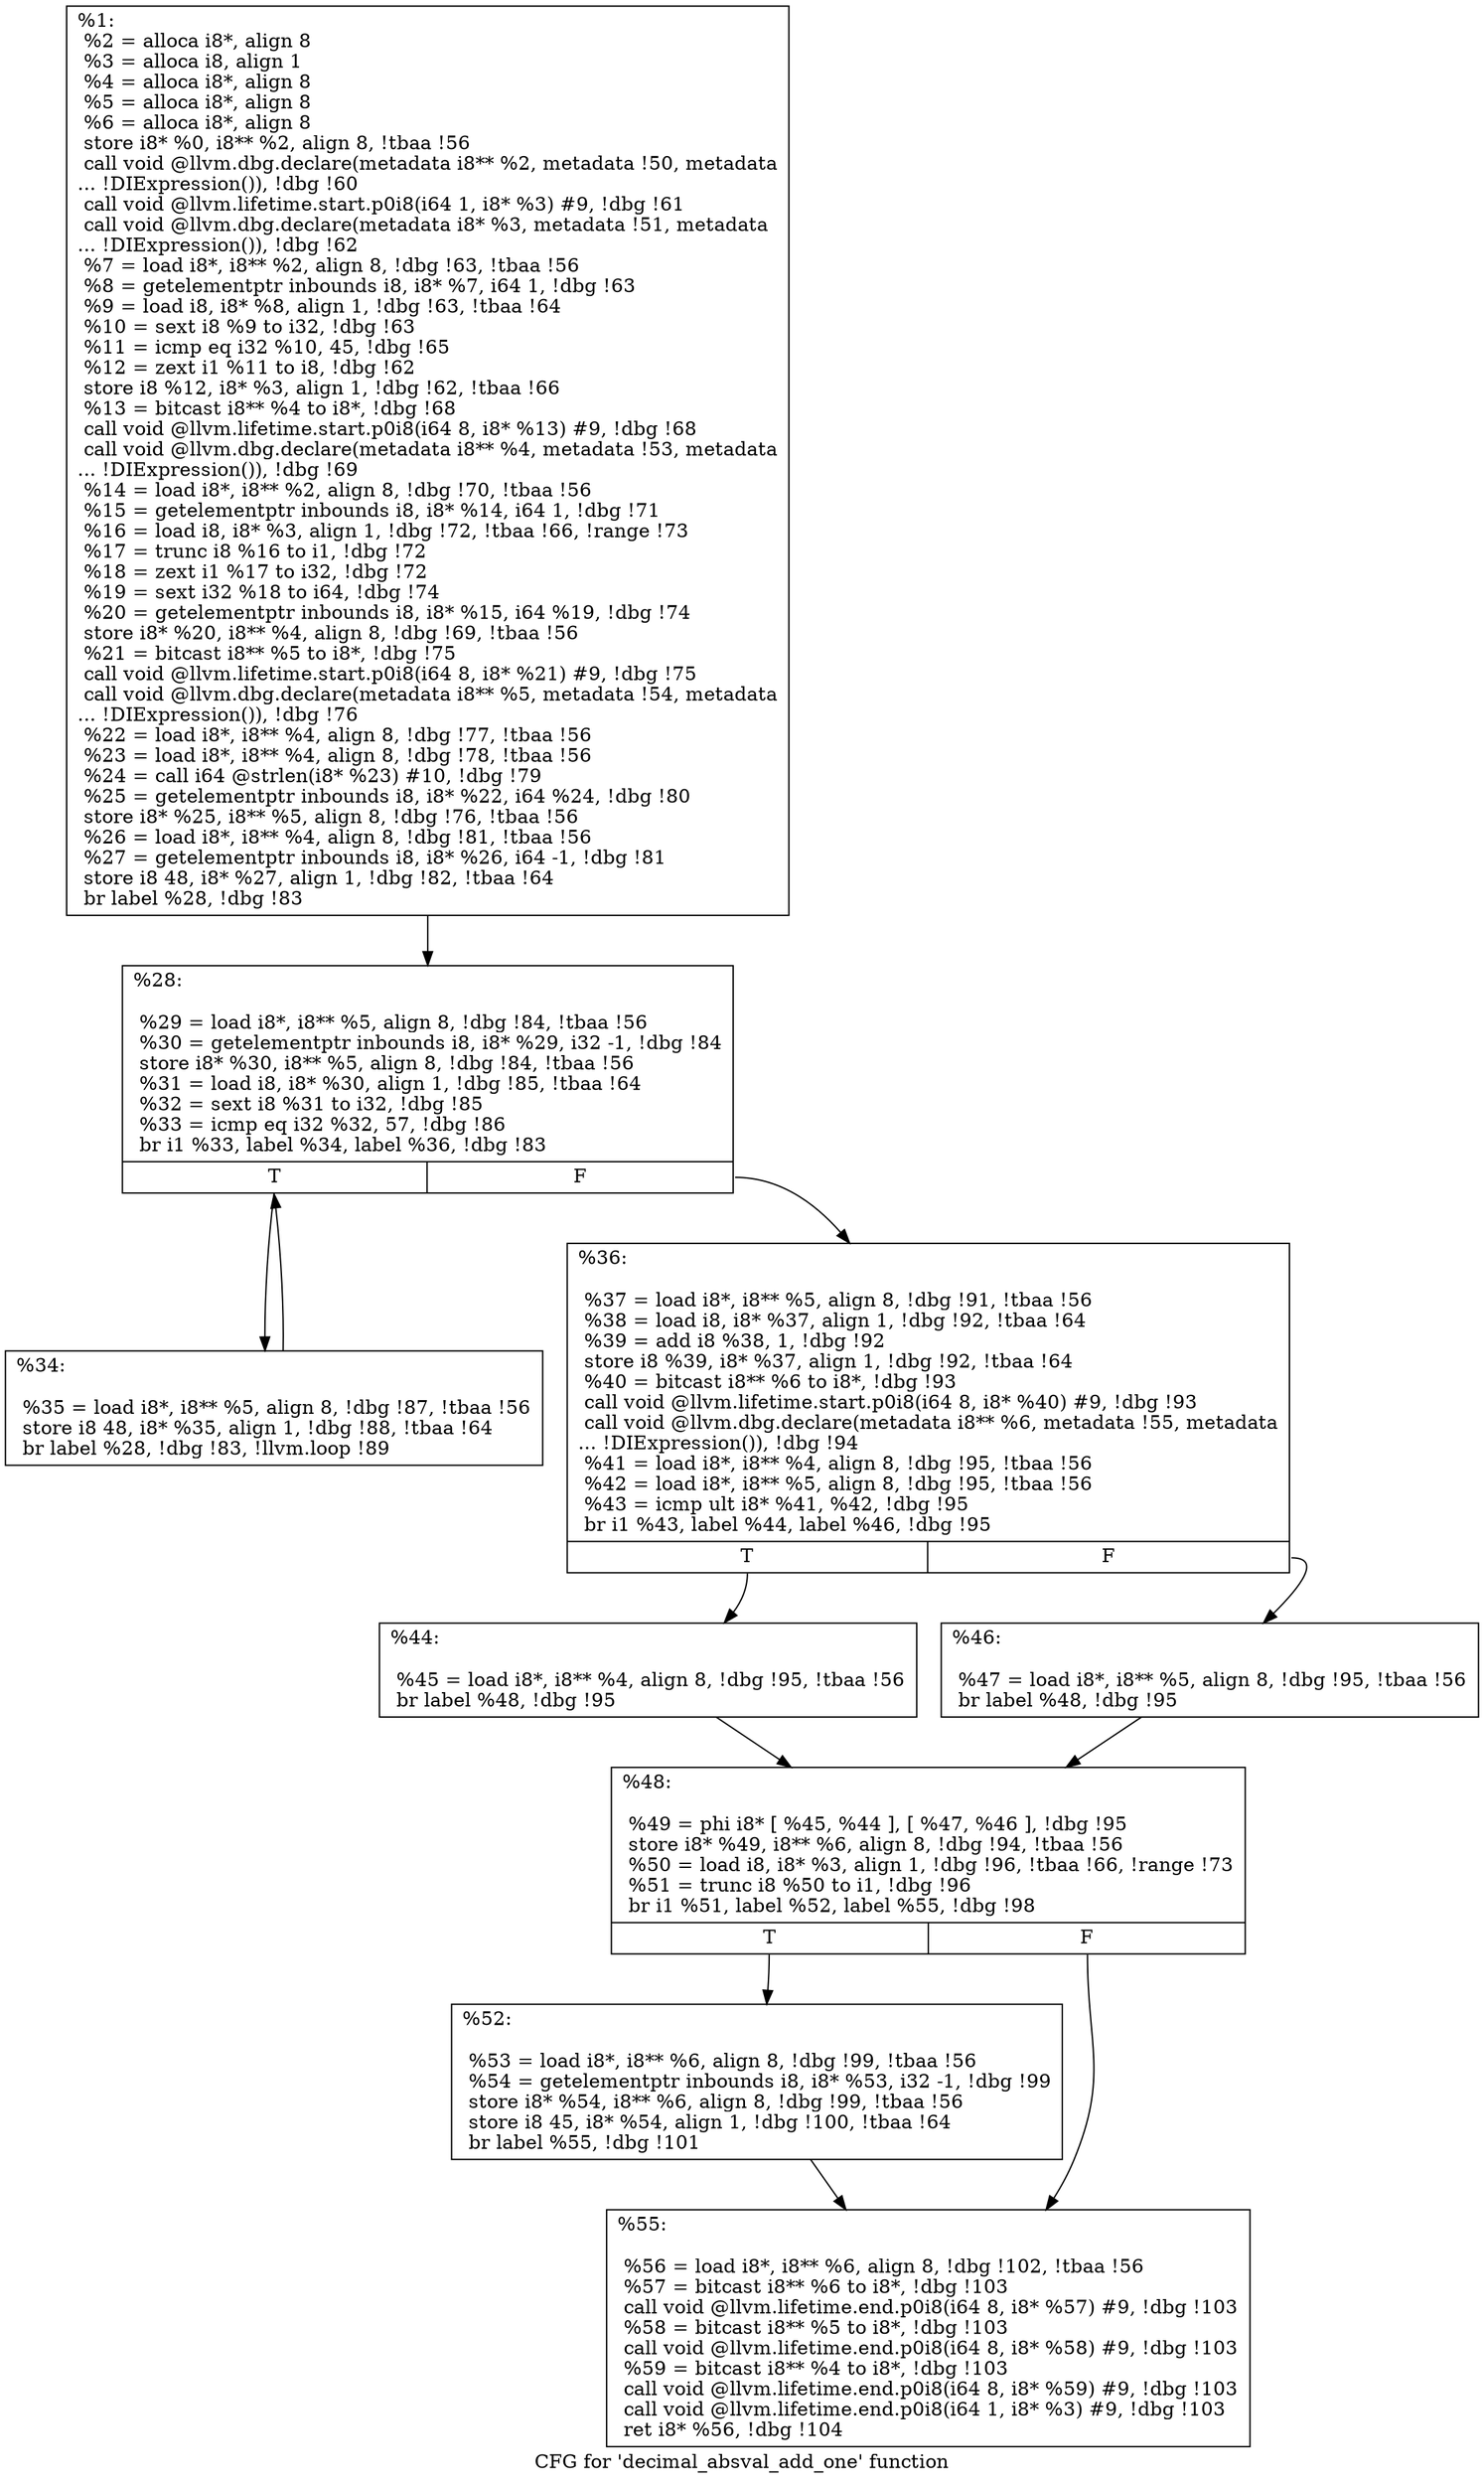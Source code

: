digraph "CFG for 'decimal_absval_add_one' function" {
	label="CFG for 'decimal_absval_add_one' function";

	Node0x195d2a0 [shape=record,label="{%1:\l  %2 = alloca i8*, align 8\l  %3 = alloca i8, align 1\l  %4 = alloca i8*, align 8\l  %5 = alloca i8*, align 8\l  %6 = alloca i8*, align 8\l  store i8* %0, i8** %2, align 8, !tbaa !56\l  call void @llvm.dbg.declare(metadata i8** %2, metadata !50, metadata\l... !DIExpression()), !dbg !60\l  call void @llvm.lifetime.start.p0i8(i64 1, i8* %3) #9, !dbg !61\l  call void @llvm.dbg.declare(metadata i8* %3, metadata !51, metadata\l... !DIExpression()), !dbg !62\l  %7 = load i8*, i8** %2, align 8, !dbg !63, !tbaa !56\l  %8 = getelementptr inbounds i8, i8* %7, i64 1, !dbg !63\l  %9 = load i8, i8* %8, align 1, !dbg !63, !tbaa !64\l  %10 = sext i8 %9 to i32, !dbg !63\l  %11 = icmp eq i32 %10, 45, !dbg !65\l  %12 = zext i1 %11 to i8, !dbg !62\l  store i8 %12, i8* %3, align 1, !dbg !62, !tbaa !66\l  %13 = bitcast i8** %4 to i8*, !dbg !68\l  call void @llvm.lifetime.start.p0i8(i64 8, i8* %13) #9, !dbg !68\l  call void @llvm.dbg.declare(metadata i8** %4, metadata !53, metadata\l... !DIExpression()), !dbg !69\l  %14 = load i8*, i8** %2, align 8, !dbg !70, !tbaa !56\l  %15 = getelementptr inbounds i8, i8* %14, i64 1, !dbg !71\l  %16 = load i8, i8* %3, align 1, !dbg !72, !tbaa !66, !range !73\l  %17 = trunc i8 %16 to i1, !dbg !72\l  %18 = zext i1 %17 to i32, !dbg !72\l  %19 = sext i32 %18 to i64, !dbg !74\l  %20 = getelementptr inbounds i8, i8* %15, i64 %19, !dbg !74\l  store i8* %20, i8** %4, align 8, !dbg !69, !tbaa !56\l  %21 = bitcast i8** %5 to i8*, !dbg !75\l  call void @llvm.lifetime.start.p0i8(i64 8, i8* %21) #9, !dbg !75\l  call void @llvm.dbg.declare(metadata i8** %5, metadata !54, metadata\l... !DIExpression()), !dbg !76\l  %22 = load i8*, i8** %4, align 8, !dbg !77, !tbaa !56\l  %23 = load i8*, i8** %4, align 8, !dbg !78, !tbaa !56\l  %24 = call i64 @strlen(i8* %23) #10, !dbg !79\l  %25 = getelementptr inbounds i8, i8* %22, i64 %24, !dbg !80\l  store i8* %25, i8** %5, align 8, !dbg !76, !tbaa !56\l  %26 = load i8*, i8** %4, align 8, !dbg !81, !tbaa !56\l  %27 = getelementptr inbounds i8, i8* %26, i64 -1, !dbg !81\l  store i8 48, i8* %27, align 1, !dbg !82, !tbaa !64\l  br label %28, !dbg !83\l}"];
	Node0x195d2a0 -> Node0x195d2f0;
	Node0x195d2f0 [shape=record,label="{%28:\l\l  %29 = load i8*, i8** %5, align 8, !dbg !84, !tbaa !56\l  %30 = getelementptr inbounds i8, i8* %29, i32 -1, !dbg !84\l  store i8* %30, i8** %5, align 8, !dbg !84, !tbaa !56\l  %31 = load i8, i8* %30, align 1, !dbg !85, !tbaa !64\l  %32 = sext i8 %31 to i32, !dbg !85\l  %33 = icmp eq i32 %32, 57, !dbg !86\l  br i1 %33, label %34, label %36, !dbg !83\l|{<s0>T|<s1>F}}"];
	Node0x195d2f0:s0 -> Node0x195d340;
	Node0x195d2f0:s1 -> Node0x195d390;
	Node0x195d340 [shape=record,label="{%34:\l\l  %35 = load i8*, i8** %5, align 8, !dbg !87, !tbaa !56\l  store i8 48, i8* %35, align 1, !dbg !88, !tbaa !64\l  br label %28, !dbg !83, !llvm.loop !89\l}"];
	Node0x195d340 -> Node0x195d2f0;
	Node0x195d390 [shape=record,label="{%36:\l\l  %37 = load i8*, i8** %5, align 8, !dbg !91, !tbaa !56\l  %38 = load i8, i8* %37, align 1, !dbg !92, !tbaa !64\l  %39 = add i8 %38, 1, !dbg !92\l  store i8 %39, i8* %37, align 1, !dbg !92, !tbaa !64\l  %40 = bitcast i8** %6 to i8*, !dbg !93\l  call void @llvm.lifetime.start.p0i8(i64 8, i8* %40) #9, !dbg !93\l  call void @llvm.dbg.declare(metadata i8** %6, metadata !55, metadata\l... !DIExpression()), !dbg !94\l  %41 = load i8*, i8** %4, align 8, !dbg !95, !tbaa !56\l  %42 = load i8*, i8** %5, align 8, !dbg !95, !tbaa !56\l  %43 = icmp ult i8* %41, %42, !dbg !95\l  br i1 %43, label %44, label %46, !dbg !95\l|{<s0>T|<s1>F}}"];
	Node0x195d390:s0 -> Node0x195d3e0;
	Node0x195d390:s1 -> Node0x195d430;
	Node0x195d3e0 [shape=record,label="{%44:\l\l  %45 = load i8*, i8** %4, align 8, !dbg !95, !tbaa !56\l  br label %48, !dbg !95\l}"];
	Node0x195d3e0 -> Node0x195d480;
	Node0x195d430 [shape=record,label="{%46:\l\l  %47 = load i8*, i8** %5, align 8, !dbg !95, !tbaa !56\l  br label %48, !dbg !95\l}"];
	Node0x195d430 -> Node0x195d480;
	Node0x195d480 [shape=record,label="{%48:\l\l  %49 = phi i8* [ %45, %44 ], [ %47, %46 ], !dbg !95\l  store i8* %49, i8** %6, align 8, !dbg !94, !tbaa !56\l  %50 = load i8, i8* %3, align 1, !dbg !96, !tbaa !66, !range !73\l  %51 = trunc i8 %50 to i1, !dbg !96\l  br i1 %51, label %52, label %55, !dbg !98\l|{<s0>T|<s1>F}}"];
	Node0x195d480:s0 -> Node0x195d4d0;
	Node0x195d480:s1 -> Node0x195d520;
	Node0x195d4d0 [shape=record,label="{%52:\l\l  %53 = load i8*, i8** %6, align 8, !dbg !99, !tbaa !56\l  %54 = getelementptr inbounds i8, i8* %53, i32 -1, !dbg !99\l  store i8* %54, i8** %6, align 8, !dbg !99, !tbaa !56\l  store i8 45, i8* %54, align 1, !dbg !100, !tbaa !64\l  br label %55, !dbg !101\l}"];
	Node0x195d4d0 -> Node0x195d520;
	Node0x195d520 [shape=record,label="{%55:\l\l  %56 = load i8*, i8** %6, align 8, !dbg !102, !tbaa !56\l  %57 = bitcast i8** %6 to i8*, !dbg !103\l  call void @llvm.lifetime.end.p0i8(i64 8, i8* %57) #9, !dbg !103\l  %58 = bitcast i8** %5 to i8*, !dbg !103\l  call void @llvm.lifetime.end.p0i8(i64 8, i8* %58) #9, !dbg !103\l  %59 = bitcast i8** %4 to i8*, !dbg !103\l  call void @llvm.lifetime.end.p0i8(i64 8, i8* %59) #9, !dbg !103\l  call void @llvm.lifetime.end.p0i8(i64 1, i8* %3) #9, !dbg !103\l  ret i8* %56, !dbg !104\l}"];
}
